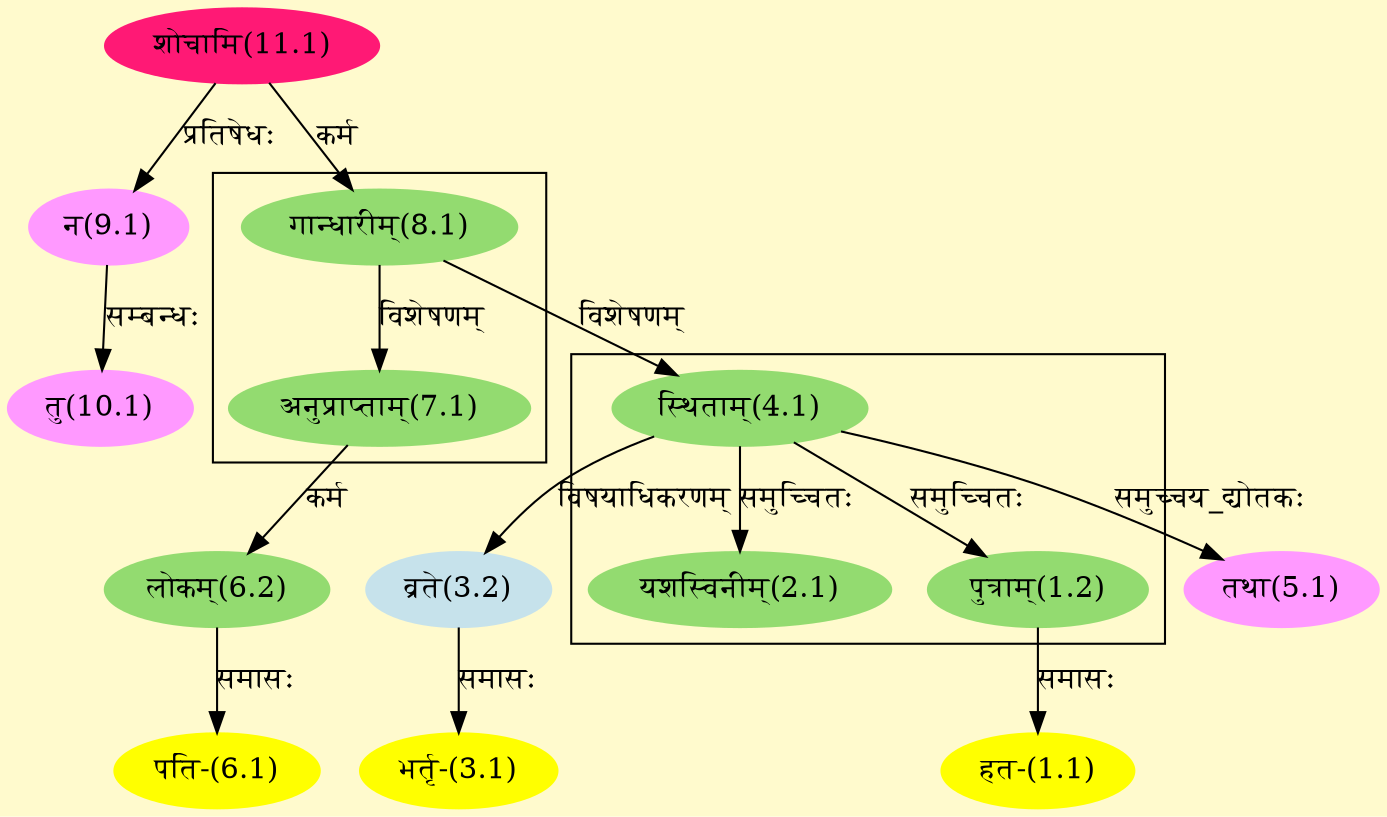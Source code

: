 digraph G{
rankdir=BT;
 compound=true;
 bgcolor="lemonchiffon1";

subgraph cluster_1{
Node1_2 [style=filled, color="#93DB70" label = "पुत्राम्(1.2)"]
Node4_1 [style=filled, color="#93DB70" label = "स्थिताम्(4.1)"]
Node2_1 [style=filled, color="#93DB70" label = "यशस्विनीम्(2.1)"]

}

subgraph cluster_2{
Node4_1 [style=filled, color="#93DB70" label = "स्थिताम्(4.1)"]
Node8_1 [style=filled, color="#93DB70" label = "गान्धारीम्(8.1)"]
Node7_1 [style=filled, color="#93DB70" label = "अनुप्राप्ताम्(7.1)"]

}
Node1_1 [style=filled, color="#FFFF00" label = "हत-(1.1)"]
Node1_2 [style=filled, color="#93DB70" label = "पुत्राम्(1.2)"]
Node3_1 [style=filled, color="#FFFF00" label = "भर्तृ-(3.1)"]
Node3_2 [style=filled, color="#C6E2EB" label = "व्रते(3.2)"]
Node4_1 [style=filled, color="#93DB70" label = "स्थिताम्(4.1)"]
Node5_1 [style=filled, color="#FF99FF" label = "तथा(5.1)"]
Node6_1 [style=filled, color="#FFFF00" label = "पति-(6.1)"]
Node6_2 [style=filled, color="#93DB70" label = "लोकम्(6.2)"]
Node7_1 [style=filled, color="#93DB70" label = "अनुप्राप्ताम्(7.1)"]
Node8_1 [style=filled, color="#93DB70" label = "गान्धारीम्(8.1)"]
Node11_1 [style=filled, color="#FF1975" label = "शोचामि(11.1)"]
Node9_1 [style=filled, color="#FF99FF" label = "न(9.1)"]
Node10_1 [style=filled, color="#FF99FF" label = "तु(10.1)"]
/* Start of Relations section */

Node1_1 -> Node1_2 [  label="समासः"  dir="back" ]
Node1_2 -> Node4_1 [  label="समुच्चितः"  dir="back" ]
Node2_1 -> Node4_1 [  label="समुच्चितः"  dir="back" ]
Node3_1 -> Node3_2 [  label="समासः"  dir="back" ]
Node3_2 -> Node4_1 [  label="विषयाधिकरणम्"  dir="back" ]
Node4_1 -> Node8_1 [  label="विशेषणम्"  dir="back" ]
Node5_1 -> Node4_1 [  label="समुच्चय_द्योतकः"  dir="back" ]
Node6_1 -> Node6_2 [  label="समासः"  dir="back" ]
Node6_2 -> Node7_1 [  label="कर्म"  dir="back" ]
Node7_1 -> Node8_1 [  label="विशेषणम्"  dir="back" ]
Node8_1 -> Node11_1 [  label="कर्म"  dir="back" ]
Node9_1 -> Node11_1 [  label="प्रतिषेधः"  dir="back" ]
Node10_1 -> Node9_1 [  label="सम्बन्धः"  dir="back" ]
}
